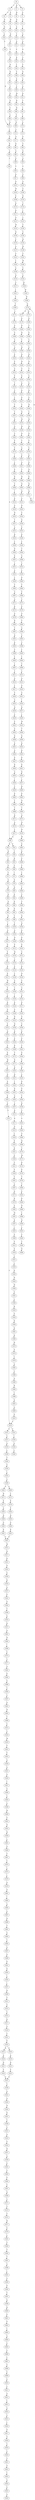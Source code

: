 strict digraph  {
	S0 -> S1 [ label = I ];
	S0 -> S2 [ label = R ];
	S0 -> S3 [ label = L ];
	S1 -> S4 [ label = Y ];
	S1 -> S5 [ label = P ];
	S2 -> S6 [ label = H ];
	S3 -> S7 [ label = S ];
	S4 -> S8 [ label = D ];
	S5 -> S9 [ label = W ];
	S6 -> S10 [ label = Q ];
	S7 -> S11 [ label = A ];
	S8 -> S12 [ label = Q ];
	S9 -> S13 [ label = L ];
	S10 -> S14 [ label = A ];
	S11 -> S15 [ label = I ];
	S12 -> S16 [ label = S ];
	S13 -> S17 [ label = N ];
	S14 -> S18 [ label = Y ];
	S15 -> S19 [ label = G ];
	S16 -> S20 [ label = S ];
	S17 -> S21 [ label = F ];
	S18 -> S22 [ label = A ];
	S19 -> S23 [ label = A ];
	S20 -> S24 [ label = D ];
	S21 -> S25 [ label = T ];
	S22 -> S26 [ label = F ];
	S23 -> S27 [ label = D ];
	S24 -> S28 [ label = I ];
	S25 -> S29 [ label = R ];
	S26 -> S30 [ label = K ];
	S27 -> S31 [ label = V ];
	S28 -> S32 [ label = A ];
	S29 -> S33 [ label = N ];
	S30 -> S34 [ label = L ];
	S31 -> S35 [ label = V ];
	S32 -> S36 [ label = R ];
	S33 -> S37 [ label = H ];
	S34 -> S38 [ label = V ];
	S35 -> S39 [ label = N ];
	S36 -> S40 [ label = A ];
	S37 -> S41 [ label = I ];
	S38 -> S42 [ label = E ];
	S39 -> S43 [ label = G ];
	S40 -> S44 [ label = L ];
	S41 -> S45 [ label = Y ];
	S42 -> S46 [ label = V ];
	S43 -> S47 [ label = G ];
	S44 -> S48 [ label = A ];
	S45 -> S49 [ label = E ];
	S46 -> S50 [ label = M ];
	S47 -> S51 [ label = D ];
	S48 -> S52 [ label = D ];
	S48 -> S53 [ label = P ];
	S49 -> S54 [ label = Q ];
	S50 -> S55 [ label = H ];
	S51 -> S56 [ label = V ];
	S52 -> S57 [ label = N ];
	S53 -> S58 [ label = Y ];
	S54 -> S59 [ label = S ];
	S55 -> S60 [ label = H ];
	S56 -> S61 [ label = L ];
	S57 -> S62 [ label = I ];
	S58 -> S63 [ label = R ];
	S59 -> S64 [ label = S ];
	S60 -> S65 [ label = F ];
	S61 -> S66 [ label = I ];
	S62 -> S67 [ label = F ];
	S63 -> S68 [ label = V ];
	S64 -> S24 [ label = D ];
	S65 -> S69 [ label = D ];
	S66 -> S70 [ label = G ];
	S67 -> S71 [ label = Y ];
	S68 -> S72 [ label = I ];
	S69 -> S73 [ label = L ];
	S70 -> S74 [ label = R ];
	S71 -> S75 [ label = G ];
	S72 -> S76 [ label = D ];
	S73 -> S77 [ label = A ];
	S74 -> S78 [ label = G ];
	S75 -> S79 [ label = N ];
	S76 -> S80 [ label = N ];
	S77 -> S81 [ label = R ];
	S78 -> S82 [ label = V ];
	S79 -> S83 [ label = E ];
	S80 -> S84 [ label = E ];
	S81 -> S85 [ label = G ];
	S82 -> S86 [ label = E ];
	S83 -> S87 [ label = A ];
	S84 -> S88 [ label = K ];
	S85 -> S89 [ label = E ];
	S86 -> S90 [ label = S ];
	S87 -> S91 [ label = M ];
	S88 -> S92 [ label = K ];
	S89 -> S93 [ label = T ];
	S90 -> S94 [ label = C ];
	S91 -> S95 [ label = D ];
	S92 -> S96 [ label = V ];
	S93 -> S97 [ label = D ];
	S94 -> S98 [ label = V ];
	S95 -> S99 [ label = I ];
	S96 -> S100 [ label = T ];
	S97 -> S101 [ label = Q ];
	S98 -> S102 [ label = A ];
	S99 -> S103 [ label = S ];
	S100 -> S104 [ label = G ];
	S101 -> S105 [ label = M ];
	S102 -> S106 [ label = S ];
	S103 -> S107 [ label = P ];
	S104 -> S108 [ label = N ];
	S105 -> S109 [ label = E ];
	S106 -> S110 [ label = D ];
	S107 -> S111 [ label = Q ];
	S108 -> S112 [ label = P ];
	S109 -> S113 [ label = R ];
	S110 -> S114 [ label = T ];
	S111 -> S115 [ label = F ];
	S112 -> S116 [ label = W ];
	S113 -> S117 [ label = R ];
	S114 -> S118 [ label = I ];
	S115 -> S119 [ label = L ];
	S116 -> S120 [ label = C ];
	S117 -> S121 [ label = Q ];
	S118 -> S122 [ label = L ];
	S119 -> S123 [ label = R ];
	S120 -> S124 [ label = F ];
	S121 -> S125 [ label = M ];
	S122 -> S126 [ label = V ];
	S123 -> S127 [ label = E ];
	S124 -> S128 [ label = L ];
	S125 -> S129 [ label = H ];
	S126 -> S130 [ label = G ];
	S127 -> S131 [ label = W ];
	S128 -> S132 [ label = A ];
	S129 -> S133 [ label = F ];
	S130 -> S134 [ label = H ];
	S131 -> S135 [ label = P ];
	S132 -> S136 [ label = C ];
	S133 -> S137 [ label = A ];
	S134 -> S138 [ label = H ];
	S135 -> S139 [ label = L ];
	S136 -> S140 [ label = I ];
	S137 -> S141 [ label = S ];
	S138 -> S142 [ label = Y ];
	S139 -> S143 [ label = K ];
	S140 -> S144 [ label = E ];
	S141 -> S145 [ label = L ];
	S142 -> S146 [ label = M ];
	S143 -> S147 [ label = G ];
	S144 -> S148 [ label = S ];
	S145 -> S149 [ label = A ];
	S146 -> S150 [ label = S ];
	S147 -> S151 [ label = H ];
	S148 -> S152 [ label = D ];
	S149 -> S153 [ label = N ];
	S150 -> S154 [ label = S ];
	S151 -> S155 [ label = S ];
	S152 -> S156 [ label = N ];
	S153 -> S157 [ label = V ];
	S154 -> S158 [ label = H ];
	S155 -> S159 [ label = Q ];
	S156 -> S160 [ label = K ];
	S157 -> S161 [ label = I ];
	S158 -> S162 [ label = H ];
	S159 -> S163 [ label = H ];
	S160 -> S164 [ label = F ];
	S161 -> S165 [ label = S ];
	S162 -> S166 [ label = H ];
	S163 -> S167 [ label = A ];
	S164 -> S168 [ label = K ];
	S165 -> S169 [ label = T ];
	S166 -> S170 [ label = D ];
	S167 -> S171 [ label = E ];
	S168 -> S172 [ label = V ];
	S169 -> S173 [ label = L ];
	S170 -> S174 [ label = G ];
	S170 -> S175 [ label = H ];
	S171 -> S176 [ label = W ];
	S172 -> S177 [ label = R ];
	S173 -> S178 [ label = I ];
	S174 -> S179 [ label = E ];
	S175 -> S180 [ label = E ];
	S176 -> S181 [ label = L ];
	S177 -> S182 [ label = E ];
	S178 -> S183 [ label = A ];
	S179 -> S184 [ label = D ];
	S180 -> S185 [ label = Y ];
	S181 -> S186 [ label = G ];
	S182 -> S187 [ label = D ];
	S183 -> S188 [ label = G ];
	S184 -> S189 [ label = H ];
	S185 -> S190 [ label = E ];
	S186 -> S191 [ label = A ];
	S187 -> S192 [ label = I ];
	S188 -> S193 [ label = G ];
	S189 -> S194 [ label = Y ];
	S190 -> S195 [ label = G ];
	S191 -> S196 [ label = I ];
	S192 -> S197 [ label = K ];
	S193 -> S198 [ label = G ];
	S194 -> S199 [ label = H ];
	S195 -> S200 [ label = S ];
	S196 -> S201 [ label = E ];
	S197 -> S202 [ label = A ];
	S198 -> S203 [ label = P ];
	S199 -> S204 [ label = D ];
	S200 -> S205 [ label = D ];
	S201 -> S206 [ label = G ];
	S202 -> S207 [ label = L ];
	S203 -> S208 [ label = P ];
	S204 -> S209 [ label = H ];
	S205 -> S210 [ label = D ];
	S206 -> S211 [ label = P ];
	S207 -> S212 [ label = K ];
	S208 -> S213 [ label = A ];
	S209 -> S214 [ label = G ];
	S210 -> S215 [ label = T ];
	S211 -> S216 [ label = V ];
	S212 -> S217 [ label = E ];
	S213 -> S218 [ label = P ];
	S214 -> S219 [ label = E ];
	S215 -> S220 [ label = G ];
	S216 -> S221 [ label = A ];
	S216 -> S222 [ label = G ];
	S217 -> S223 [ label = A ];
	S218 -> S224 [ label = T ];
	S219 -> S225 [ label = K ];
	S220 -> S226 [ label = E ];
	S221 -> S227 [ label = V ];
	S222 -> S228 [ label = I ];
	S223 -> S229 [ label = L ];
	S224 -> S230 [ label = V ];
	S225 -> S231 [ label = K ];
	S226 -> S232 [ label = R ];
	S227 -> S233 [ label = A ];
	S228 -> S234 [ label = A ];
	S229 -> S235 [ label = E ];
	S230 -> S236 [ label = L ];
	S231 -> S237 [ label = E ];
	S232 -> S238 [ label = S ];
	S233 -> S239 [ label = L ];
	S234 -> S240 [ label = L ];
	S235 -> S241 [ label = R ];
	S236 -> S242 [ label = T ];
	S237 -> S243 [ label = S ];
	S238 -> S244 [ label = H ];
	S239 -> S245 [ label = T ];
	S241 -> S246 [ label = S ];
	S242 -> S247 [ label = Y ];
	S243 -> S248 [ label = N ];
	S244 -> S249 [ label = S ];
	S245 -> S250 [ label = G ];
	S246 -> S251 [ label = V ];
	S247 -> S252 [ label = K ];
	S248 -> S253 [ label = W ];
	S249 -> S254 [ label = H ];
	S250 -> S255 [ label = L ];
	S251 -> S256 [ label = P ];
	S252 -> S257 [ label = G ];
	S253 -> S258 [ label = H ];
	S254 -> S259 [ label = H ];
	S255 -> S260 [ label = V ];
	S256 -> S261 [ label = V ];
	S257 -> S262 [ label = V ];
	S258 -> S263 [ label = D ];
	S259 -> S264 [ label = E ];
	S260 -> S265 [ label = A ];
	S260 -> S266 [ label = S ];
	S261 -> S267 [ label = G ];
	S262 -> S268 [ label = P ];
	S263 -> S269 [ label = V ];
	S264 -> S270 [ label = P ];
	S265 -> S271 [ label = H ];
	S266 -> S272 [ label = L ];
	S267 -> S273 [ label = D ];
	S268 -> S274 [ label = F ];
	S269 -> S275 [ label = A ];
	S270 -> S276 [ label = S ];
	S271 -> S277 [ label = E ];
	S272 -> S278 [ label = E ];
	S273 -> S279 [ label = R ];
	S274 -> S280 [ label = I ];
	S275 -> S281 [ label = P ];
	S276 -> S282 [ label = E ];
	S277 -> S283 [ label = A ];
	S278 -> S284 [ label = P ];
	S279 -> S285 [ label = A ];
	S280 -> S286 [ label = L ];
	S281 -> S287 [ label = A ];
	S282 -> S288 [ label = E ];
	S283 -> S289 [ label = N ];
	S284 -> S290 [ label = N ];
	S285 -> S291 [ label = M ];
	S286 -> S292 [ label = P ];
	S287 -> S293 [ label = T ];
	S288 -> S294 [ label = D ];
	S289 -> S295 [ label = G ];
	S290 -> S296 [ label = G ];
	S291 -> S297 [ label = R ];
	S292 -> S298 [ label = K ];
	S293 -> S299 [ label = H ];
	S294 -> S300 [ label = E ];
	S295 -> S301 [ label = K ];
	S296 -> S302 [ label = K ];
	S297 -> S303 [ label = I ];
	S298 -> S304 [ label = V ];
	S299 -> S305 [ label = N ];
	S300 -> S306 [ label = H ];
	S301 -> S307 [ label = F ];
	S302 -> S307 [ label = F ];
	S303 -> S308 [ label = S ];
	S304 -> S309 [ label = I ];
	S305 -> S310 [ label = H ];
	S306 -> S311 [ label = H ];
	S307 -> S312 [ label = M ];
	S308 -> S313 [ label = P ];
	S309 -> S314 [ label = E ];
	S310 -> S315 [ label = S ];
	S311 -> S316 [ label = H ];
	S312 -> S317 [ label = N ];
	S313 -> S318 [ label = E ];
	S314 -> S319 [ label = A ];
	S315 -> S320 [ label = D ];
	S316 -> S170 [ label = D ];
	S317 -> S321 [ label = K ];
	S318 -> S322 [ label = L ];
	S319 -> S323 [ label = H ];
	S320 -> S324 [ label = S ];
	S321 -> S325 [ label = D ];
	S322 -> S326 [ label = L ];
	S323 -> S327 [ label = Y ];
	S324 -> S328 [ label = D ];
	S325 -> S329 [ label = A ];
	S326 -> S330 [ label = K ];
	S327 -> S331 [ label = S ];
	S328 -> S332 [ label = P ];
	S329 -> S333 [ label = R ];
	S330 -> S334 [ label = H ];
	S331 -> S335 [ label = R ];
	S332 -> S336 [ label = E ];
	S333 -> S337 [ label = A ];
	S334 -> S338 [ label = W ];
	S335 -> S339 [ label = L ];
	S336 -> S340 [ label = L ];
	S337 -> S341 [ label = P ];
	S338 -> S342 [ label = P ];
	S339 -> S343 [ label = D ];
	S340 -> S344 [ label = C ];
	S341 -> S345 [ label = A ];
	S342 -> S346 [ label = L ];
	S343 -> S347 [ label = E ];
	S344 -> S348 [ label = G ];
	S345 -> S349 [ label = V ];
	S346 -> S350 [ label = R ];
	S347 -> S351 [ label = L ];
	S348 -> S352 [ label = Y ];
	S349 -> S353 [ label = E ];
	S350 -> S354 [ label = G ];
	S351 -> S355 [ label = S ];
	S352 -> S356 [ label = L ];
	S353 -> S357 [ label = R ];
	S354 -> S358 [ label = H ];
	S355 -> S359 [ label = L ];
	S356 -> S360 [ label = E ];
	S357 -> S361 [ label = A ];
	S358 -> S362 [ label = R ];
	S359 -> S363 [ label = V ];
	S360 -> S364 [ label = Y ];
	S361 -> S365 [ label = N ];
	S362 -> S366 [ label = R ];
	S363 -> S367 [ label = G ];
	S364 -> S368 [ label = F ];
	S365 -> S369 [ label = I ];
	S366 -> S370 [ label = H ];
	S367 -> S371 [ label = G ];
	S368 -> S372 [ label = V ];
	S369 -> S373 [ label = F ];
	S370 -> S374 [ label = A ];
	S371 -> S375 [ label = K ];
	S372 -> S376 [ label = F ];
	S373 -> S377 [ label = T ];
	S374 -> S378 [ label = L ];
	S375 -> S379 [ label = A ];
	S376 -> S380 [ label = G ];
	S377 -> S381 [ label = A ];
	S378 -> S382 [ label = A ];
	S379 -> S383 [ label = R ];
	S380 -> S384 [ label = V ];
	S381 -> S385 [ label = E ];
	S382 -> S386 [ label = Y ];
	S383 -> S387 [ label = V ];
	S384 -> S388 [ label = A ];
	S385 -> S389 [ label = G ];
	S386 -> S390 [ label = A ];
	S387 -> S391 [ label = D ];
	S388 -> S392 [ label = V ];
	S389 -> S393 [ label = T ];
	S390 -> S394 [ label = R ];
	S391 -> S395 [ label = E ];
	S392 -> S396 [ label = T ];
	S393 -> S397 [ label = T ];
	S394 -> S398 [ label = L ];
	S395 -> S399 [ label = V ];
	S396 -> S400 [ label = L ];
	S397 -> S401 [ label = A ];
	S398 -> S402 [ label = E ];
	S399 -> S403 [ label = L ];
	S400 -> S404 [ label = L ];
	S401 -> S405 [ label = N ];
	S402 -> S406 [ label = G ];
	S403 -> S407 [ label = L ];
	S404 -> S408 [ label = V ];
	S405 -> S409 [ label = Y ];
	S406 -> S410 [ label = P ];
	S407 -> S411 [ label = T ];
	S408 -> S412 [ label = V ];
	S409 -> S413 [ label = F ];
	S410 -> S216 [ label = V ];
	S411 -> S414 [ label = A ];
	S412 -> S415 [ label = A ];
	S413 -> S416 [ label = T ];
	S414 -> S417 [ label = L ];
	S415 -> S418 [ label = A ];
	S416 -> S419 [ label = M ];
	S417 -> S420 [ label = S ];
	S418 -> S421 [ label = A ];
	S419 -> S422 [ label = F ];
	S420 -> S423 [ label = G ];
	S421 -> S424 [ label = I ];
	S422 -> S425 [ label = F ];
	S423 -> S426 [ label = N ];
	S424 -> S427 [ label = R ];
	S425 -> S428 [ label = G ];
	S426 -> S429 [ label = Y ];
	S427 -> S430 [ label = I ];
	S428 -> S431 [ label = G ];
	S429 -> S432 [ label = F ];
	S430 -> S433 [ label = W ];
	S431 -> S434 [ label = G ];
	S432 -> S435 [ label = A ];
	S433 -> S436 [ label = T ];
	S434 -> S437 [ label = I ];
	S435 -> S438 [ label = D ];
	S436 -> S439 [ label = D ];
	S437 -> S440 [ label = G ];
	S438 -> S441 [ label = E ];
	S439 -> S442 [ label = R ];
	S440 -> S443 [ label = C ];
	S441 -> S444 [ label = G ];
	S442 -> S445 [ label = K ];
	S443 -> S446 [ label = S ];
	S444 -> S447 [ label = E ];
	S445 -> S448 [ label = K ];
	S446 -> S449 [ label = H ];
	S447 -> S450 [ label = R ];
	S448 -> S451 [ label = K ];
	S449 -> S452 [ label = S ];
	S450 -> S453 [ label = A ];
	S451 -> S454 [ label = R ];
	S452 -> S455 [ label = N ];
	S453 -> S456 [ label = I ];
	S454 -> S457 [ label = L ];
	S455 -> S458 [ label = H ];
	S456 -> S459 [ label = T ];
	S457 -> S460 [ label = R ];
	S458 -> S461 [ label = L ];
	S459 -> S462 [ label = E ];
	S460 -> S463 [ label = E ];
	S461 -> S464 [ label = G ];
	S462 -> S465 [ label = L ];
	S463 -> S466 [ label = N ];
	S464 -> S467 [ label = V ];
	S465 -> S468 [ label = T ];
	S466 -> S469 [ label = T ];
	S467 -> S470 [ label = C ];
	S468 -> S471 [ label = R ];
	S469 -> S472 [ label = Q ];
	S470 -> S473 [ label = L ];
	S471 -> S474 [ label = A ];
	S472 -> S475 [ label = N ];
	S473 -> S476 [ label = I ];
	S474 -> S477 [ label = L ];
	S475 -> S478 [ label = H ];
	S476 -> S479 [ label = A ];
	S477 -> S48 [ label = A ];
	S478 -> S480 [ label = M ];
	S479 -> S481 [ label = A ];
	S480 -> S482 [ label = E ];
	S481 -> S483 [ label = I ];
	S482 -> S484 [ label = K ];
	S483 -> S485 [ label = A ];
	S484 -> S486 [ label = P ];
	S485 -> S487 [ label = S ];
	S486 -> S488 [ label = Y ];
	S487 -> S489 [ label = D ];
	S488 -> S490 [ label = L ];
	S489 -> S491 [ label = V ];
	S490 -> S492 [ label = Y ];
	S491 -> S493 [ label = A ];
	S492 -> S494 [ label = V ];
	S493 -> S495 [ label = T ];
	S494 -> S496 [ label = T ];
	S495 -> S497 [ label = G ];
	S496 -> S498 [ label = V ];
	S497 -> S499 [ label = G ];
	S498 -> S500 [ label = E ];
	S499 -> S501 [ label = E ];
	S500 -> S502 [ label = N ];
	S501 -> S503 [ label = K ];
	S502 -> S504 [ label = D ];
	S503 -> S505 [ label = L ];
	S504 -> S506 [ label = E ];
	S505 -> S507 [ label = I ];
	S506 -> S508 [ label = K ];
	S507 -> S509 [ label = D ];
	S508 -> S510 [ label = E ];
	S509 -> S511 [ label = V ];
	S510 -> S512 [ label = S ];
	S511 -> S513 [ label = G ];
	S512 -> S514 [ label = D ];
	S513 -> S515 [ label = V ];
	S514 -> S516 [ label = K ];
	S515 -> S517 [ label = K ];
	S516 -> S518 [ label = D ];
	S517 -> S519 [ label = S ];
	S518 -> S520 [ label = S ];
	S519 -> S521 [ label = C ];
	S520 -> S522 [ label = G ];
	S521 -> S523 [ label = P ];
	S522 -> S524 [ label = Q ];
	S523 -> S525 [ label = R ];
	S523 -> S526 [ label = G ];
	S524 -> S527 [ label = E ];
	S525 -> S528 [ label = A ];
	S526 -> S529 [ label = A ];
	S527 -> S530 [ label = E ];
	S528 -> S531 [ label = D ];
	S529 -> S532 [ label = D ];
	S530 -> S533 [ label = G ];
	S531 -> S534 [ label = S ];
	S532 -> S535 [ label = S ];
	S533 -> S536 [ label = S ];
	S534 -> S537 [ label = A ];
	S535 -> S537 [ label = A ];
	S536 -> S538 [ label = E ];
	S537 -> S539 [ label = V ];
	S538 -> S540 [ label = P ];
	S539 -> S541 [ label = A ];
	S540 -> S542 [ label = C ];
	S541 -> S543 [ label = A ];
	S542 -> S544 [ label = E ];
	S543 -> S545 [ label = N ];
	S544 -> S546 [ label = S ];
	S545 -> S547 [ label = D ];
	S546 -> S548 [ label = R ];
	S547 -> S549 [ label = Y ];
	S548 -> S550 [ label = L ];
	S549 -> S551 [ label = V ];
	S550 -> S552 [ label = K ];
	S551 -> S553 [ label = A ];
	S552 -> S554 [ label = E ];
	S553 -> S555 [ label = S ];
	S554 -> S556 [ label = Y ];
	S555 -> S557 [ label = H ];
	S556 -> S558 [ label = R ];
	S557 -> S559 [ label = A ];
	S558 -> S560 [ label = V ];
	S559 -> S561 [ label = P ];
	S560 -> S562 [ label = S ];
	S561 -> S563 [ label = T ];
	S562 -> S564 [ label = S ];
	S563 -> S565 [ label = P ];
	S564 -> S566 [ label = G ];
	S565 -> S567 [ label = S ];
	S566 -> S568 [ label = H ];
	S567 -> S569 [ label = Q ];
	S568 -> S570 [ label = V ];
	S569 -> S571 [ label = T ];
	S570 -> S572 [ label = M ];
	S571 -> S573 [ label = T ];
	S572 -> S574 [ label = K ];
	S573 -> S575 [ label = V ];
	S574 -> S576 [ label = K ];
	S575 -> S577 [ label = H ];
	S576 -> S578 [ label = T ];
	S577 -> S579 [ label = P ];
	S578 -> S580 [ label = T ];
	S579 -> S581 [ label = L ];
	S580 -> S582 [ label = F ];
	S581 -> S583 [ label = T ];
	S582 -> S584 [ label = K ];
	S583 -> S585 [ label = T ];
	S584 -> S586 [ label = N ];
	S585 -> S587 [ label = T ];
	S586 -> S588 [ label = L ];
	S587 -> S589 [ label = G ];
	S588 -> S590 [ label = N ];
	S589 -> S591 [ label = I ];
	S590 -> S592 [ label = L ];
	S591 -> S593 [ label = V ];
	S592 -> S594 [ label = Y ];
	S593 -> S595 [ label = E ];
	S594 -> S596 [ label = C ];
	S595 -> S597 [ label = V ];
	S596 -> S598 [ label = D ];
	S597 -> S599 [ label = K ];
	S599 -> S600 [ label = R ];
	S600 -> S601 [ label = P ];
	S601 -> S602 [ label = P ];
	S602 -> S603 [ label = L ];
	S603 -> S604 [ label = G ];
	S604 -> S605 [ label = F ];
	S605 -> S606 [ label = Y ];
	S606 -> S607 [ label = L ];
	S607 -> S608 [ label = G ];
	S608 -> S609 [ label = F ];
	S609 -> S610 [ label = F ];
	S610 -> S611 [ label = L ];
	S611 -> S612 [ label = A ];
	S612 -> S613 [ label = L ];
	S613 -> S614 [ label = G ];
	S614 -> S615 [ label = V ];
	S615 -> S616 [ label = I ];
	S616 -> S617 [ label = G ];
	S617 -> S618 [ label = G ];
	S618 -> S619 [ label = V ];
	S619 -> S620 [ label = C ];
	S620 -> S621 [ label = T ];
	S621 -> S622 [ label = G ];
	S622 -> S623 [ label = L ];
	S623 -> S624 [ label = G ];
	S624 -> S625 [ label = F ];
	S625 -> S626 [ label = S ];
}
